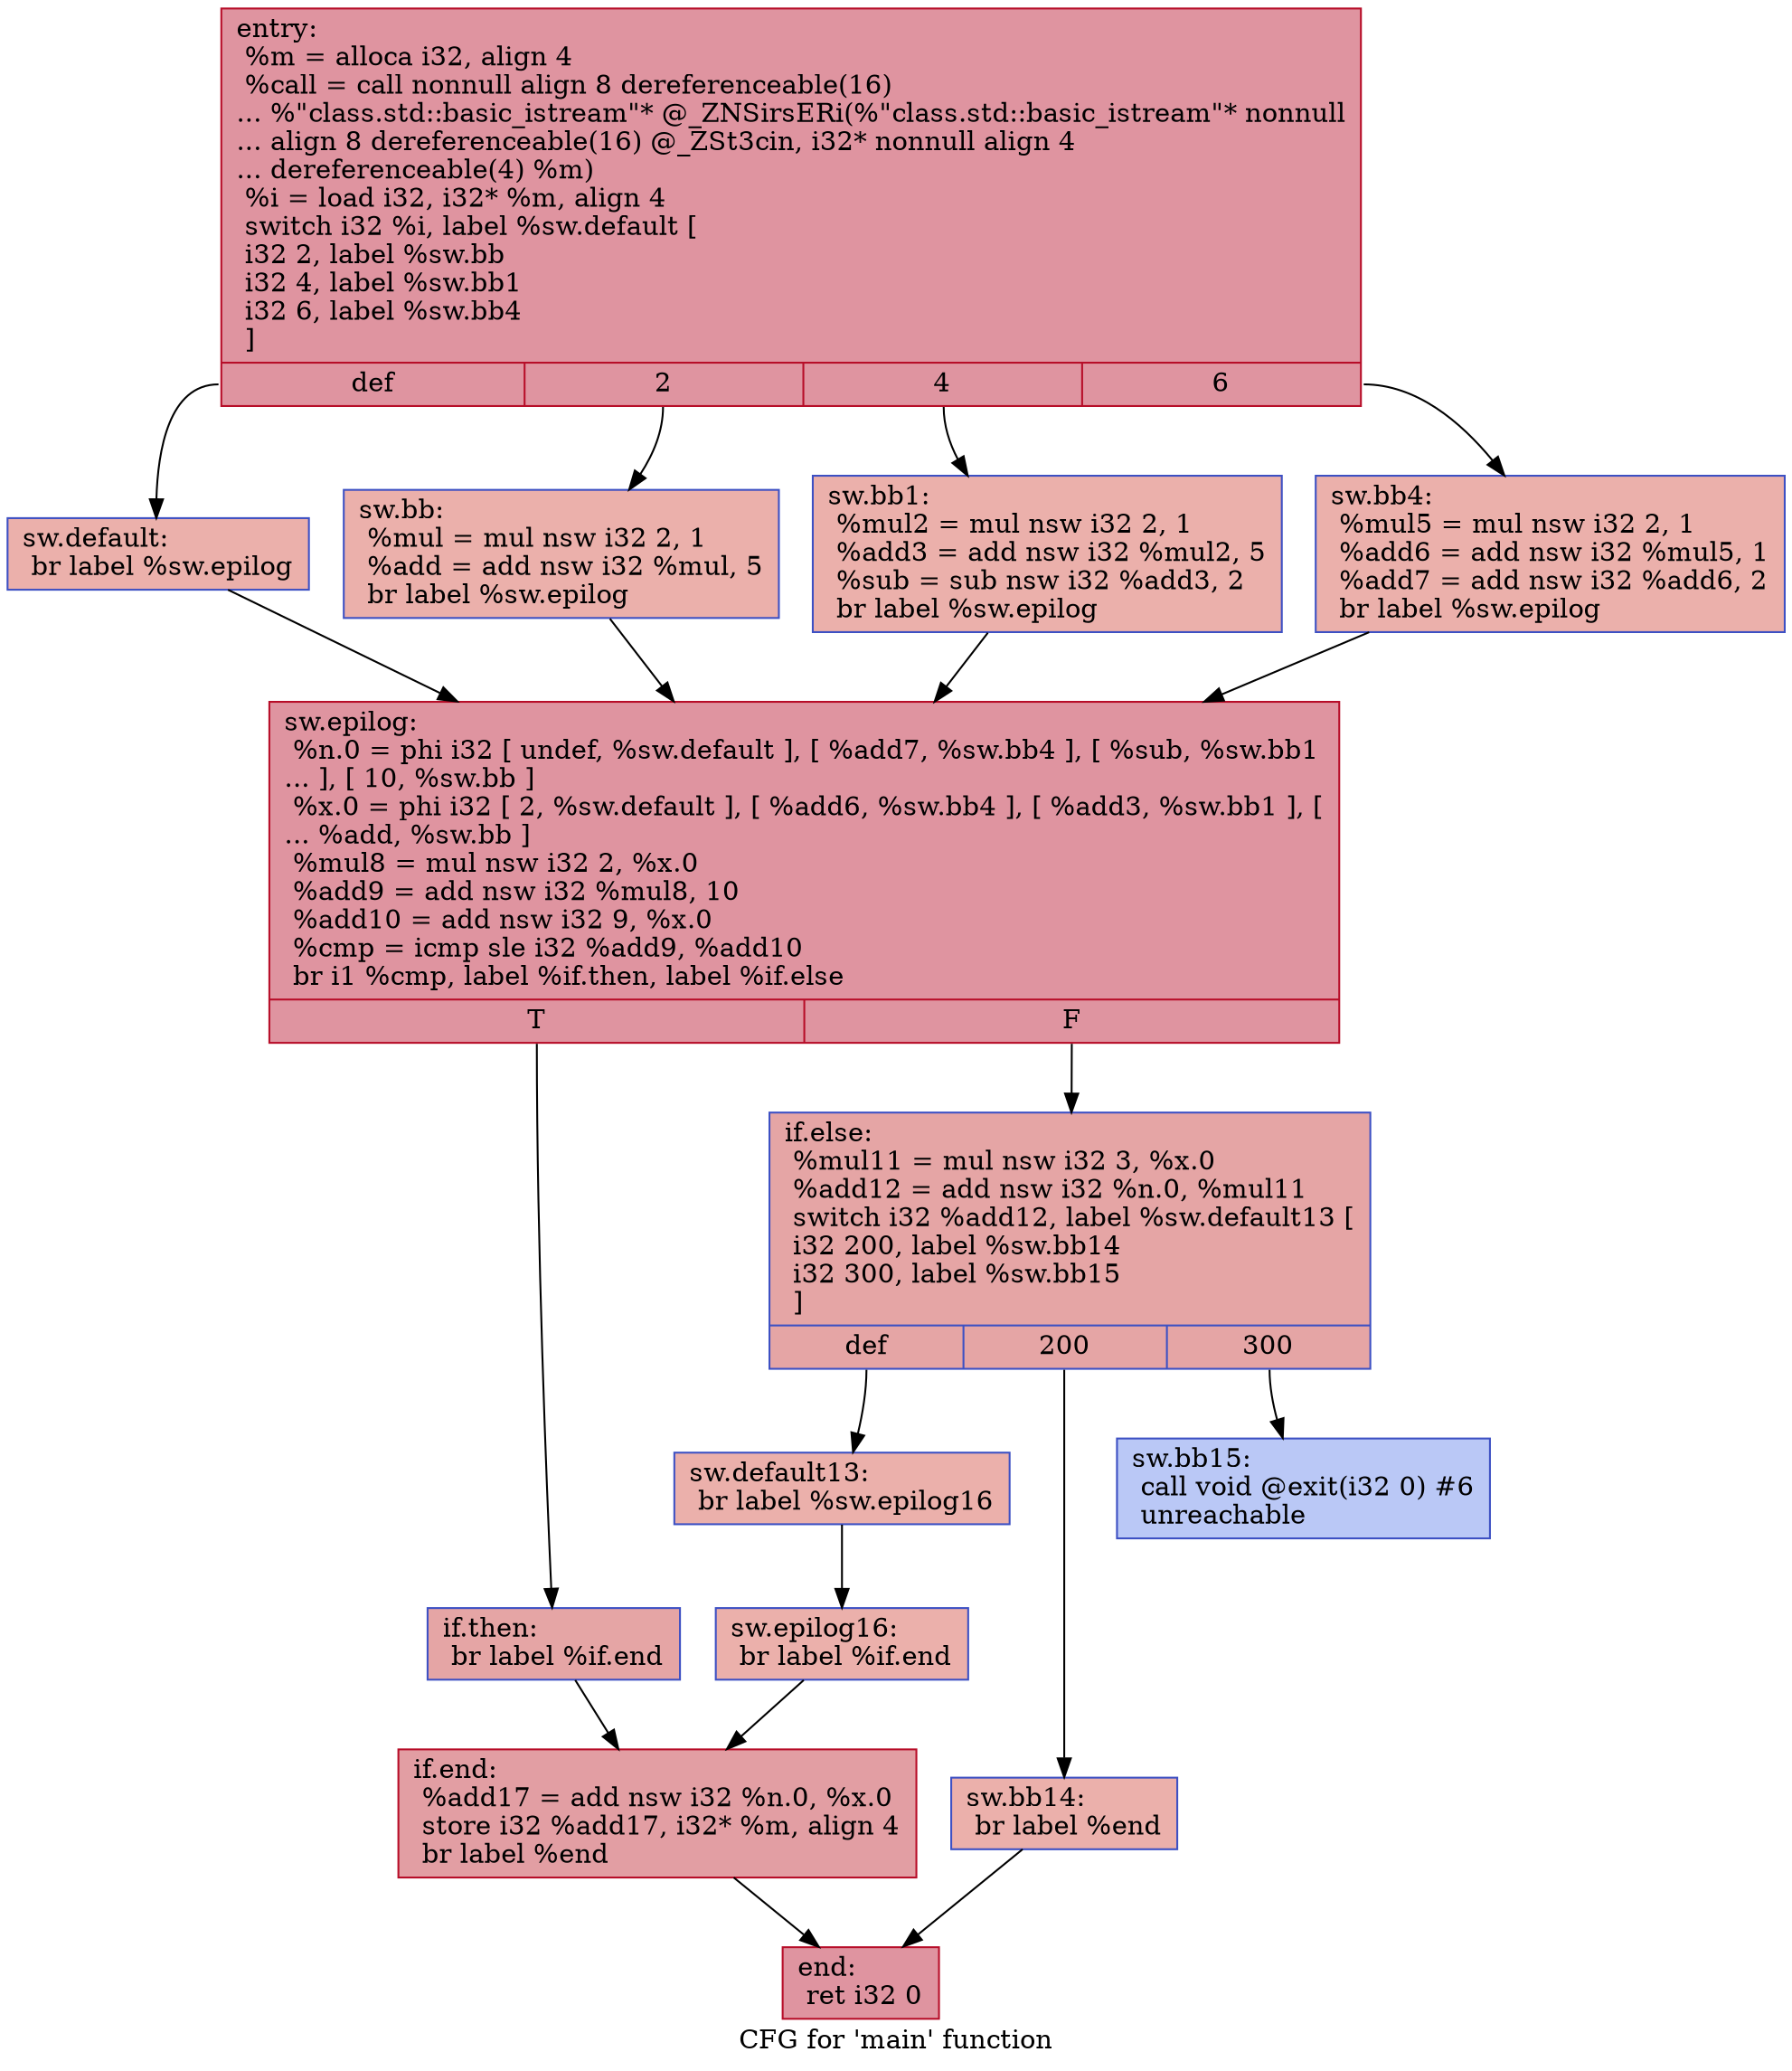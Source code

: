 digraph "CFG for 'main' function" {
	label="CFG for 'main' function";

	Node0x557b8b623bb0 [shape=record,color="#b70d28ff", style=filled, fillcolor="#b70d2870",label="{entry:\l  %m = alloca i32, align 4\l  %call = call nonnull align 8 dereferenceable(16)\l... %\"class.std::basic_istream\"* @_ZNSirsERi(%\"class.std::basic_istream\"* nonnull\l... align 8 dereferenceable(16) @_ZSt3cin, i32* nonnull align 4\l... dereferenceable(4) %m)\l  %i = load i32, i32* %m, align 4\l  switch i32 %i, label %sw.default [\l    i32 2, label %sw.bb\l    i32 4, label %sw.bb1\l    i32 6, label %sw.bb4\l  ]\l|{<s0>def|<s1>2|<s2>4|<s3>6}}"];
	Node0x557b8b623bb0:s0 -> Node0x557b8b624020;
	Node0x557b8b623bb0:s1 -> Node0x557b8b624130;
	Node0x557b8b623bb0:s2 -> Node0x557b8b624230;
	Node0x557b8b623bb0:s3 -> Node0x557b8b624330;
	Node0x557b8b624130 [shape=record,color="#3d50c3ff", style=filled, fillcolor="#d24b4070",label="{sw.bb:                                            \l  %mul = mul nsw i32 2, 1\l  %add = add nsw i32 %mul, 5\l  br label %sw.epilog\l}"];
	Node0x557b8b624130 -> Node0x557b8b6245e0;
	Node0x557b8b624230 [shape=record,color="#3d50c3ff", style=filled, fillcolor="#d24b4070",label="{sw.bb1:                                           \l  %mul2 = mul nsw i32 2, 1\l  %add3 = add nsw i32 %mul2, 5\l  %sub = sub nsw i32 %add3, 2\l  br label %sw.epilog\l}"];
	Node0x557b8b624230 -> Node0x557b8b6245e0;
	Node0x557b8b624330 [shape=record,color="#3d50c3ff", style=filled, fillcolor="#d24b4070",label="{sw.bb4:                                           \l  %mul5 = mul nsw i32 2, 1\l  %add6 = add nsw i32 %mul5, 1\l  %add7 = add nsw i32 %add6, 2\l  br label %sw.epilog\l}"];
	Node0x557b8b624330 -> Node0x557b8b6245e0;
	Node0x557b8b624020 [shape=record,color="#3d50c3ff", style=filled, fillcolor="#d24b4070",label="{sw.default:                                       \l  br label %sw.epilog\l}"];
	Node0x557b8b624020 -> Node0x557b8b6245e0;
	Node0x557b8b6245e0 [shape=record,color="#b70d28ff", style=filled, fillcolor="#b70d2870",label="{sw.epilog:                                        \l  %n.0 = phi i32 [ undef, %sw.default ], [ %add7, %sw.bb4 ], [ %sub, %sw.bb1\l... ], [ 10, %sw.bb ]\l  %x.0 = phi i32 [ 2, %sw.default ], [ %add6, %sw.bb4 ], [ %add3, %sw.bb1 ], [\l... %add, %sw.bb ]\l  %mul8 = mul nsw i32 2, %x.0\l  %add9 = add nsw i32 %mul8, 10\l  %add10 = add nsw i32 9, %x.0\l  %cmp = icmp sle i32 %add9, %add10\l  br i1 %cmp, label %if.then, label %if.else\l|{<s0>T|<s1>F}}"];
	Node0x557b8b6245e0:s0 -> Node0x557b8b625770;
	Node0x557b8b6245e0:s1 -> Node0x557b8b6257e0;
	Node0x557b8b625770 [shape=record,color="#3d50c3ff", style=filled, fillcolor="#c5333470",label="{if.then:                                          \l  br label %if.end\l}"];
	Node0x557b8b625770 -> Node0x557b8b625c20;
	Node0x557b8b6257e0 [shape=record,color="#3d50c3ff", style=filled, fillcolor="#c5333470",label="{if.else:                                          \l  %mul11 = mul nsw i32 3, %x.0\l  %add12 = add nsw i32 %n.0, %mul11\l  switch i32 %add12, label %sw.default13 [\l    i32 200, label %sw.bb14\l    i32 300, label %sw.bb15\l  ]\l|{<s0>def|<s1>200|<s2>300}}"];
	Node0x557b8b6257e0:s0 -> Node0x557b8b625e90;
	Node0x557b8b6257e0:s1 -> Node0x557b8b625f40;
	Node0x557b8b6257e0:s2 -> Node0x557b8b625fe0;
	Node0x557b8b625e90 [shape=record,color="#3d50c3ff", style=filled, fillcolor="#d24b4070",label="{sw.default13:                                     \l  br label %sw.epilog16\l}"];
	Node0x557b8b625e90 -> Node0x557b8b626170;
	Node0x557b8b625f40 [shape=record,color="#3d50c3ff", style=filled, fillcolor="#d24b4070",label="{sw.bb14:                                          \l  br label %end\l}"];
	Node0x557b8b625f40 -> Node0x557b8b626260;
	Node0x557b8b625fe0 [shape=record,color="#3d50c3ff", style=filled, fillcolor="#6282ea70",label="{sw.bb15:                                          \l  call void @exit(i32 0) #6\l  unreachable\l}"];
	Node0x557b8b626170 [shape=record,color="#3d50c3ff", style=filled, fillcolor="#d24b4070",label="{sw.epilog16:                                      \l  br label %if.end\l}"];
	Node0x557b8b626170 -> Node0x557b8b625c20;
	Node0x557b8b625c20 [shape=record,color="#b70d28ff", style=filled, fillcolor="#be242e70",label="{if.end:                                           \l  %add17 = add nsw i32 %n.0, %x.0\l  store i32 %add17, i32* %m, align 4\l  br label %end\l}"];
	Node0x557b8b625c20 -> Node0x557b8b626260;
	Node0x557b8b626260 [shape=record,color="#b70d28ff", style=filled, fillcolor="#b70d2870",label="{end:                                              \l  ret i32 0\l}"];
}
